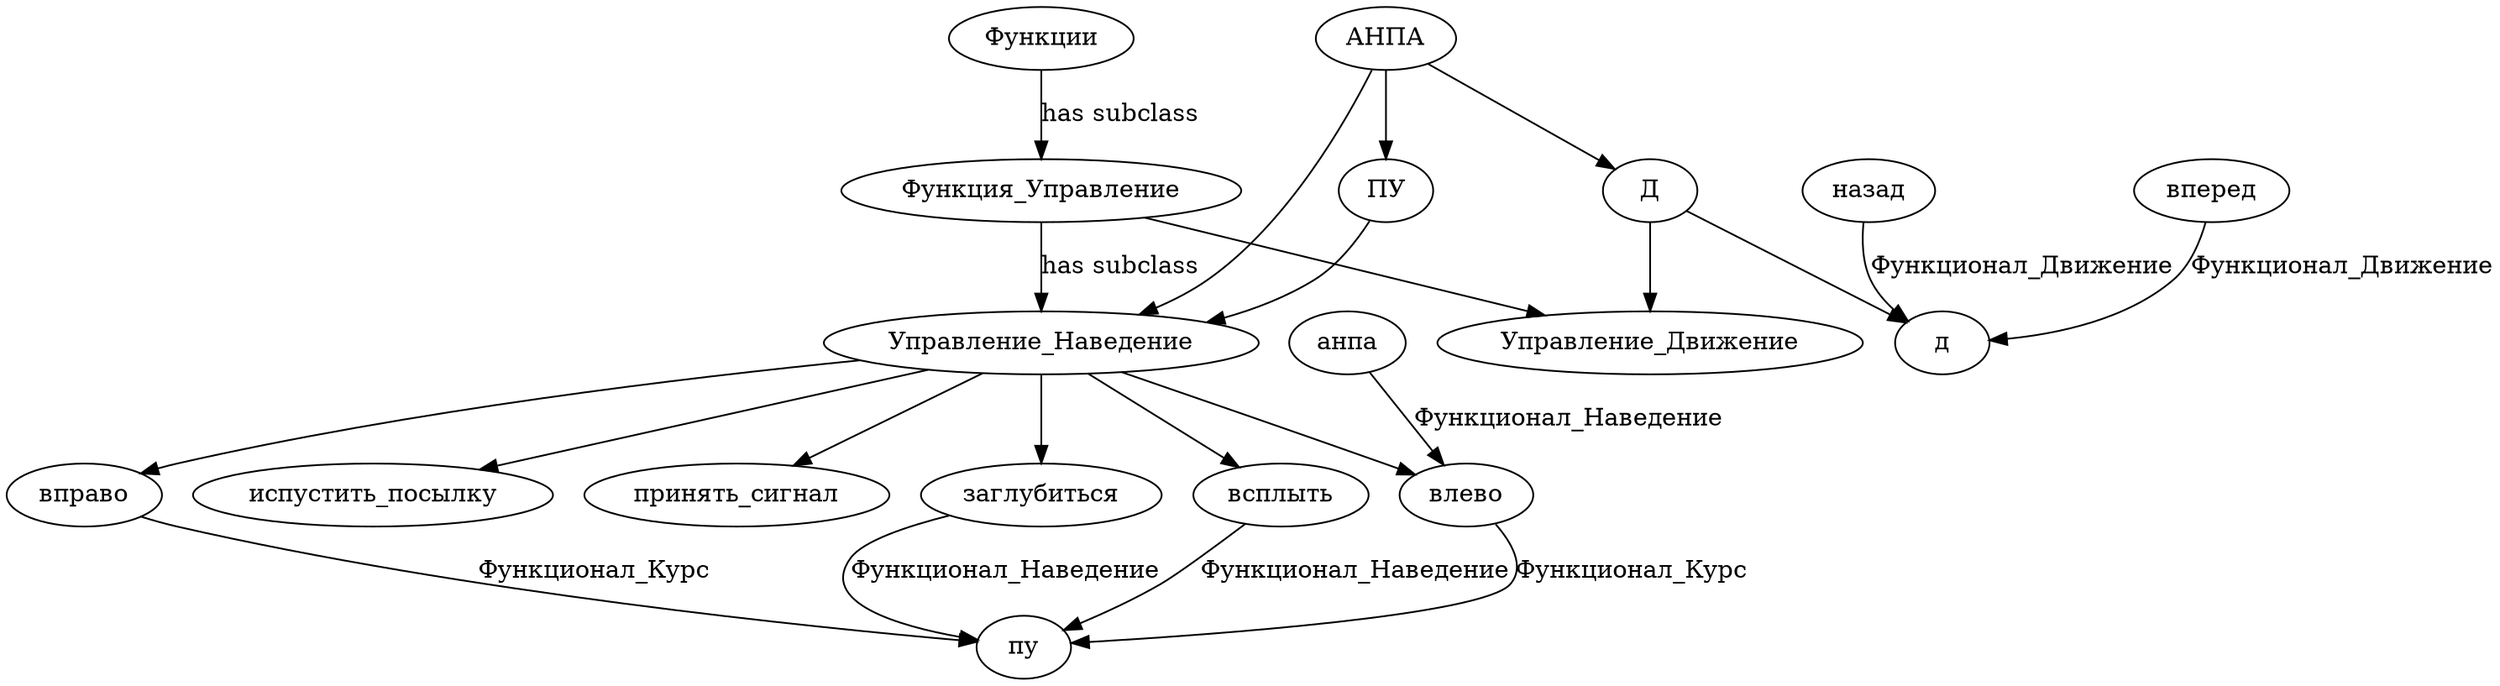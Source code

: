 digraph g {
	"всплыть" -> "пу" [label="Функционал_Наведение"]
	"вперед" -> "д" [label="Функционал_Движение"]
	"Функция_Управление" -> "Управление_Наведение" [label="has subclass"]
	"АНПА" -> "ПУ" [label=""]
	"АНПА" -> "Управление_Наведение" [label=""]
	"назад" -> "д" [label="Функционал_Движение"]
	"ПУ" -> "Управление_Наведение" [label=""]
	"Управление_Наведение" -> "заглубиться" [label=""]
	"Управление_Наведение" -> "испустить_посылку" [label=""]
	"влево" -> "пу" [label="Функционал_Курс"]
	"анпа" -> "влево" [label="Функционал_Наведение"]
	"Функции" -> "Функция_Управление" [label="has subclass"]
	"заглубиться" -> "пу" [label="Функционал_Наведение"]
	"АНПА" -> "Д" [label=""]
	"Управление_Наведение" -> "влево" [label=""]
	"Управление_Наведение" -> "вправо" [label=""]
	"Функция_Управление" -> "Управление_Движение" [label=""]
	"Д" -> "д" [label=""]
	"вправо" -> "пу" [label="Функционал_Курс"]
	"Управление_Наведение" -> "всплыть" [label=""]
	"Д" -> "Управление_Движение" [label=""]
	"Управление_Наведение" -> "принять_сигнал" [label=""]
}
